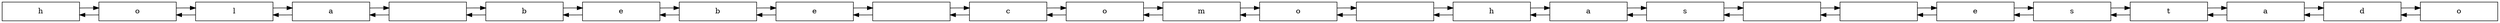 digraph G{ 
rankdir=LR 
node[ shape = box] 
0[label = "h" width=2.0 ]; 
1[label = "o" width=2.0 ]; 
2[label = "l" width=2.0 ]; 
3[label = "a" width=2.0 ]; 
4[label = " " width=2.0 ]; 
5[label = "b" width=2.0 ]; 
6[label = "e" width=2.0 ]; 
7[label = "b" width=2.0 ]; 
8[label = "e" width=2.0 ]; 
9[label = " " width=2.0 ]; 
10[label = "c" width=2.0 ]; 
11[label = "o" width=2.0 ]; 
12[label = "m" width=2.0 ]; 
13[label = "o" width=2.0 ]; 
14[label = " " width=2.0 ]; 
15[label = "h" width=2.0 ]; 
16[label = "a" width=2.0 ]; 
17[label = "s" width=2.0 ]; 
18[label = "
" width=2.0 ]; 
19[label = " " width=2.0 ]; 
20[label = "e" width=2.0 ]; 
21[label = "s" width=2.0 ]; 
22[label = "t" width=2.0 ]; 
23[label = "a" width=2.0 ]; 
24[label = "d" width=2.0 ]; 
25[label = "o" width=2.0 ]; 
0 -> 1[dir = back]; 
0 -> 1 
1 -> 2[dir = back]; 
1 -> 2 
2 -> 3[dir = back]; 
2 -> 3 
3 -> 4[dir = back]; 
3 -> 4 
4 -> 5[dir = back]; 
4 -> 5 
5 -> 6[dir = back]; 
5 -> 6 
6 -> 7[dir = back]; 
6 -> 7 
7 -> 8[dir = back]; 
7 -> 8 
8 -> 9[dir = back]; 
8 -> 9 
9 -> 10[dir = back]; 
9 -> 10 
10 -> 11[dir = back]; 
10 -> 11 
11 -> 12[dir = back]; 
11 -> 12 
12 -> 13[dir = back]; 
12 -> 13 
13 -> 14[dir = back]; 
13 -> 14 
14 -> 15[dir = back]; 
14 -> 15 
15 -> 16[dir = back]; 
15 -> 16 
16 -> 17[dir = back]; 
16 -> 17 
17 -> 18[dir = back]; 
17 -> 18 
18 -> 19[dir = back]; 
18 -> 19 
19 -> 20[dir = back]; 
19 -> 20 
20 -> 21[dir = back]; 
20 -> 21 
21 -> 22[dir = back]; 
21 -> 22 
22 -> 23[dir = back]; 
22 -> 23 
23 -> 24[dir = back]; 
23 -> 24 
24 -> 25[dir = back]; 
24 -> 25 
}